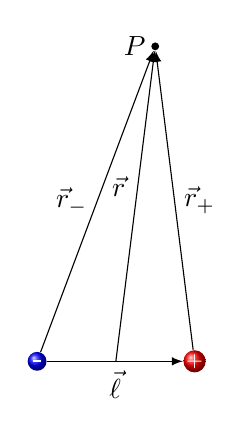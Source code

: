 \begin{tikzpicture}[>=latex]
	\node [circle, ball color=blue, inner sep=1.2pt, text=white]
	(qn) at (-1,0) {\tikz\draw[thick] (0,0) -- ++(0.1,0);};

	\node [circle, ball color=red, inner sep=0pt, text=white,
		font=\scriptsize] (qp) at (1,0) {$+$};

	\draw[->] (qn) -- node[below] {$\vec{\ell}$} (qp);

	\node[fill, circle, inner sep=1pt] (P) at  (0.5, 4) {};
	\node[left] at (P) {$P$};

	\draw[->] (0,0) -- node[above left] {$\vec{r}$} (P);

	\draw[->] (qn) -- node[left] {$\vec{r}_-$} (P);
	\draw[->] (qp) -- node[right] {$\vec{r}_+$} (P);
\end{tikzpicture}